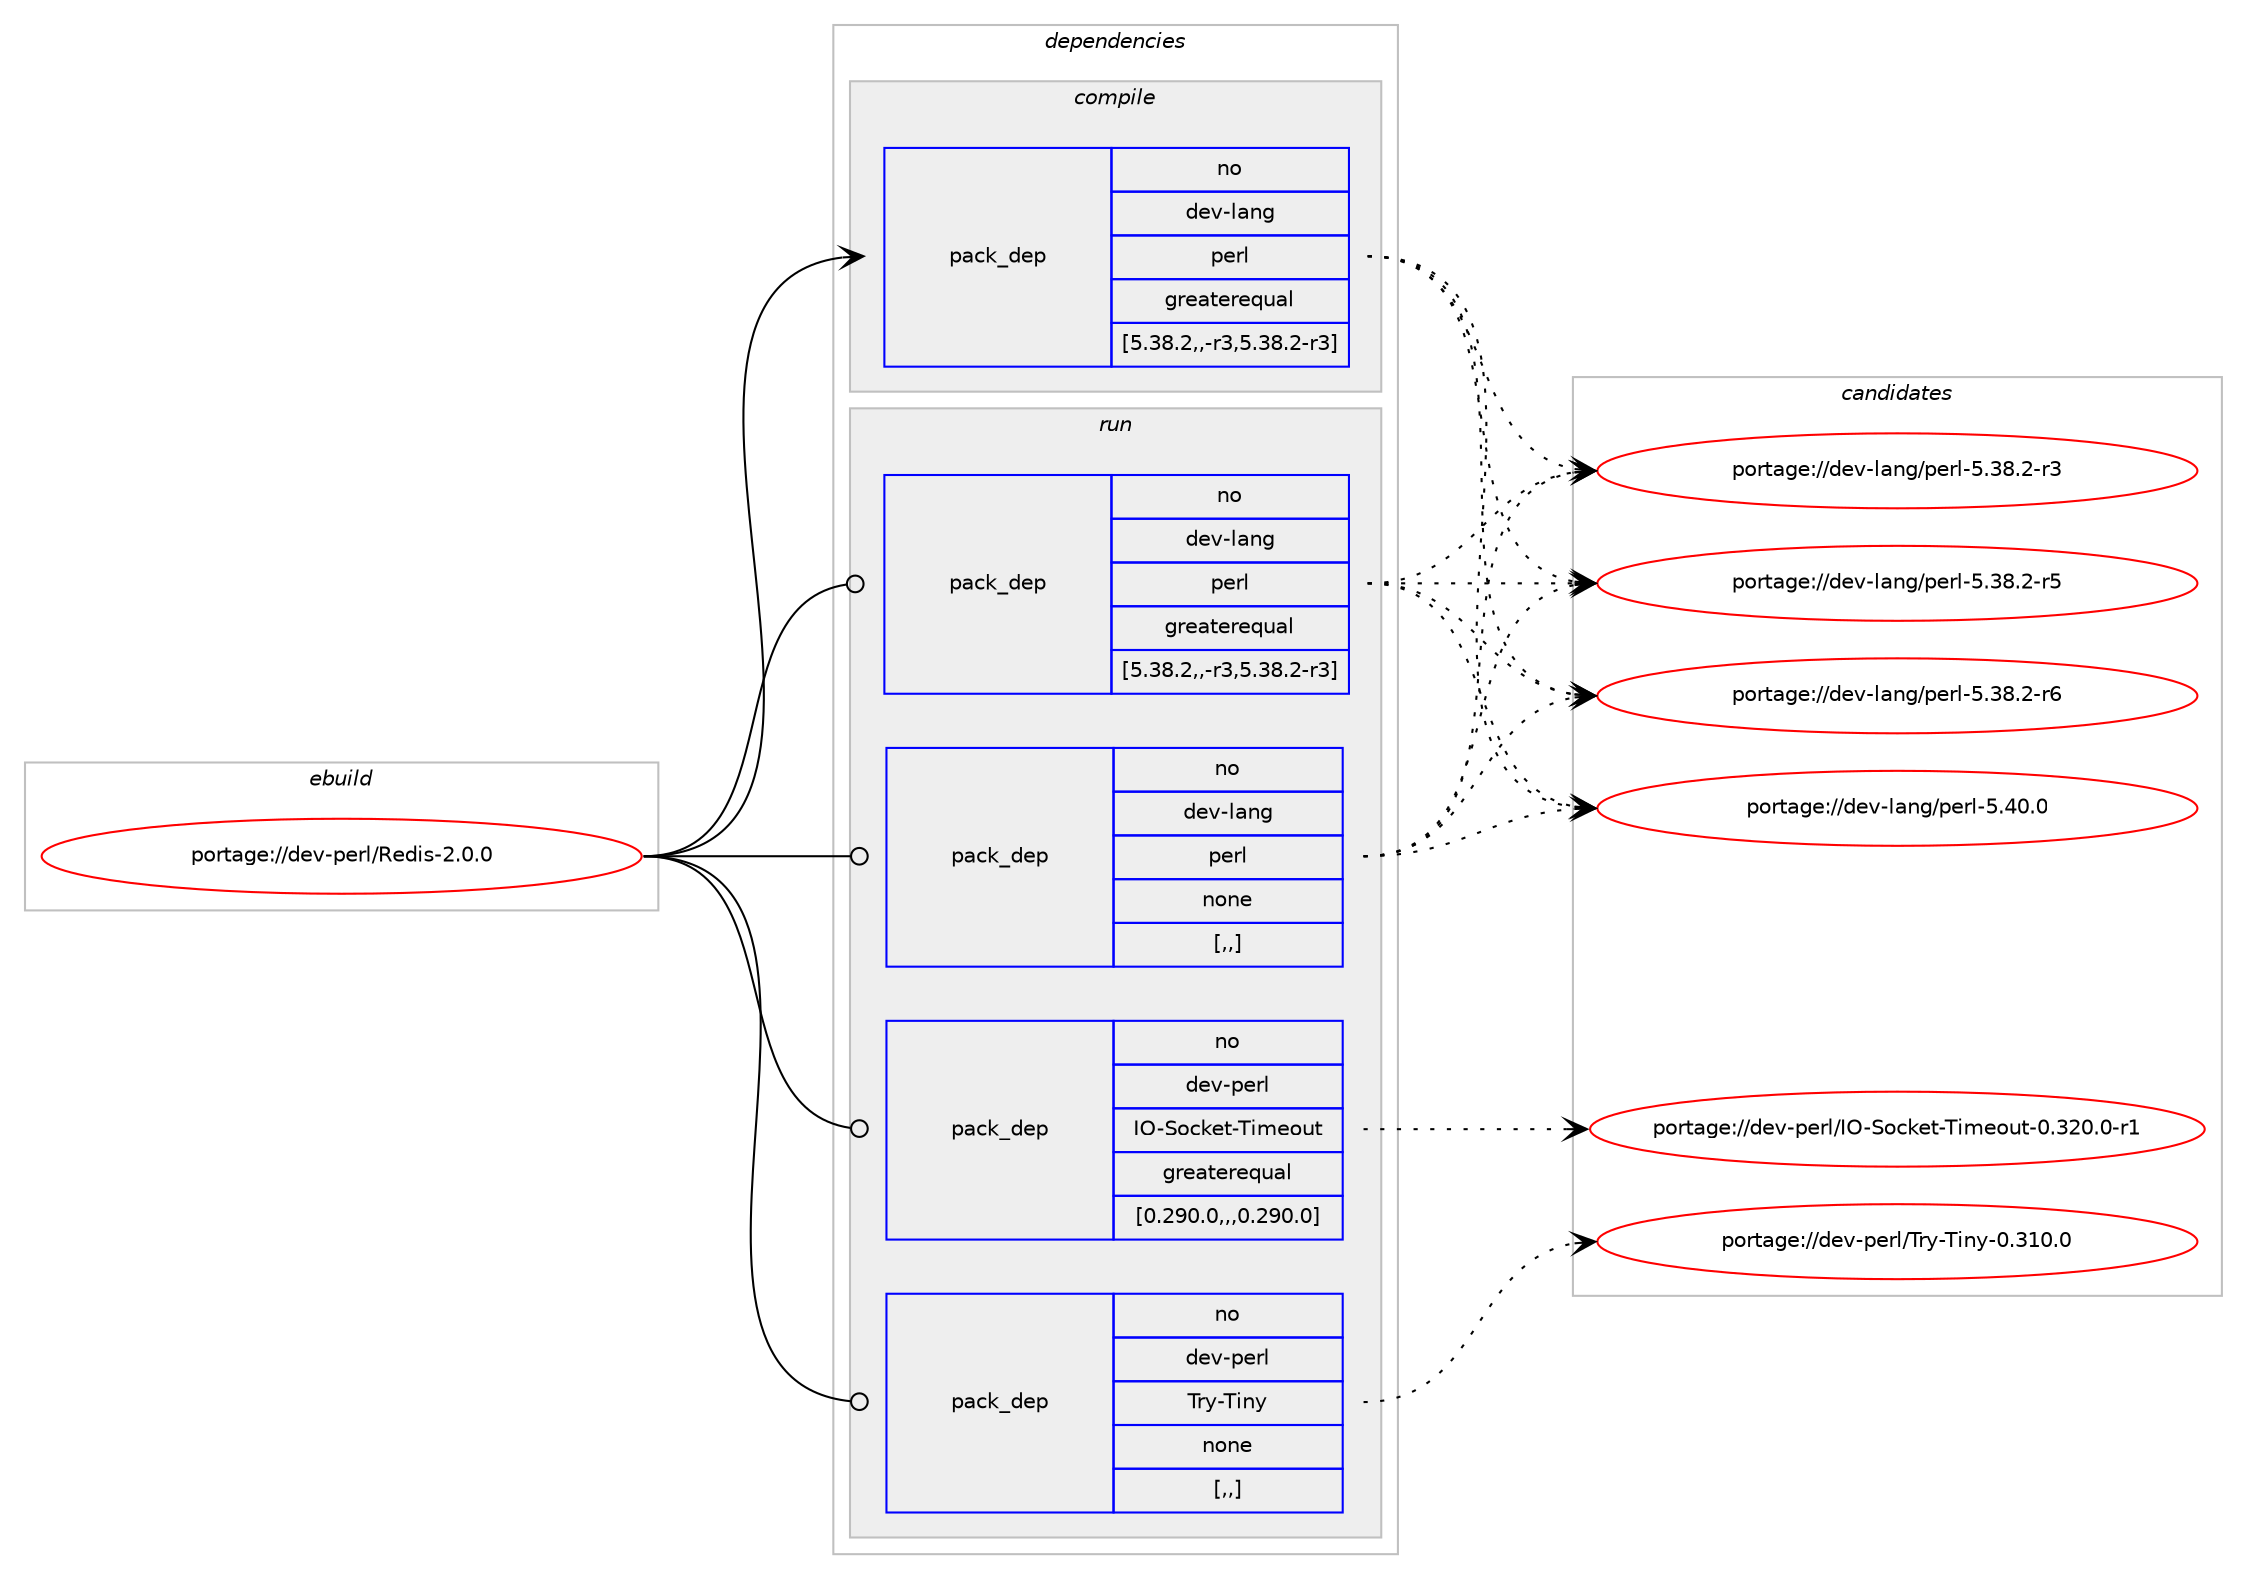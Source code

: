 digraph prolog {

# *************
# Graph options
# *************

newrank=true;
concentrate=true;
compound=true;
graph [rankdir=LR,fontname=Helvetica,fontsize=10,ranksep=1.5];#, ranksep=2.5, nodesep=0.2];
edge  [arrowhead=vee];
node  [fontname=Helvetica,fontsize=10];

# **********
# The ebuild
# **********

subgraph cluster_leftcol {
color=gray;
rank=same;
label=<<i>ebuild</i>>;
id [label="portage://dev-perl/Redis-2.0.0", color=red, width=4, href="../dev-perl/Redis-2.0.0.svg"];
}

# ****************
# The dependencies
# ****************

subgraph cluster_midcol {
color=gray;
label=<<i>dependencies</i>>;
subgraph cluster_compile {
fillcolor="#eeeeee";
style=filled;
label=<<i>compile</i>>;
subgraph pack102412 {
dependency132743 [label=<<TABLE BORDER="0" CELLBORDER="1" CELLSPACING="0" CELLPADDING="4" WIDTH="220"><TR><TD ROWSPAN="6" CELLPADDING="30">pack_dep</TD></TR><TR><TD WIDTH="110">no</TD></TR><TR><TD>dev-lang</TD></TR><TR><TD>perl</TD></TR><TR><TD>greaterequal</TD></TR><TR><TD>[5.38.2,,-r3,5.38.2-r3]</TD></TR></TABLE>>, shape=none, color=blue];
}
id:e -> dependency132743:w [weight=20,style="solid",arrowhead="vee"];
}
subgraph cluster_compileandrun {
fillcolor="#eeeeee";
style=filled;
label=<<i>compile and run</i>>;
}
subgraph cluster_run {
fillcolor="#eeeeee";
style=filled;
label=<<i>run</i>>;
subgraph pack102413 {
dependency132744 [label=<<TABLE BORDER="0" CELLBORDER="1" CELLSPACING="0" CELLPADDING="4" WIDTH="220"><TR><TD ROWSPAN="6" CELLPADDING="30">pack_dep</TD></TR><TR><TD WIDTH="110">no</TD></TR><TR><TD>dev-lang</TD></TR><TR><TD>perl</TD></TR><TR><TD>greaterequal</TD></TR><TR><TD>[5.38.2,,-r3,5.38.2-r3]</TD></TR></TABLE>>, shape=none, color=blue];
}
id:e -> dependency132744:w [weight=20,style="solid",arrowhead="odot"];
subgraph pack102414 {
dependency132745 [label=<<TABLE BORDER="0" CELLBORDER="1" CELLSPACING="0" CELLPADDING="4" WIDTH="220"><TR><TD ROWSPAN="6" CELLPADDING="30">pack_dep</TD></TR><TR><TD WIDTH="110">no</TD></TR><TR><TD>dev-lang</TD></TR><TR><TD>perl</TD></TR><TR><TD>none</TD></TR><TR><TD>[,,]</TD></TR></TABLE>>, shape=none, color=blue];
}
id:e -> dependency132745:w [weight=20,style="solid",arrowhead="odot"];
subgraph pack102415 {
dependency132746 [label=<<TABLE BORDER="0" CELLBORDER="1" CELLSPACING="0" CELLPADDING="4" WIDTH="220"><TR><TD ROWSPAN="6" CELLPADDING="30">pack_dep</TD></TR><TR><TD WIDTH="110">no</TD></TR><TR><TD>dev-perl</TD></TR><TR><TD>IO-Socket-Timeout</TD></TR><TR><TD>greaterequal</TD></TR><TR><TD>[0.290.0,,,0.290.0]</TD></TR></TABLE>>, shape=none, color=blue];
}
id:e -> dependency132746:w [weight=20,style="solid",arrowhead="odot"];
subgraph pack102416 {
dependency132747 [label=<<TABLE BORDER="0" CELLBORDER="1" CELLSPACING="0" CELLPADDING="4" WIDTH="220"><TR><TD ROWSPAN="6" CELLPADDING="30">pack_dep</TD></TR><TR><TD WIDTH="110">no</TD></TR><TR><TD>dev-perl</TD></TR><TR><TD>Try-Tiny</TD></TR><TR><TD>none</TD></TR><TR><TD>[,,]</TD></TR></TABLE>>, shape=none, color=blue];
}
id:e -> dependency132747:w [weight=20,style="solid",arrowhead="odot"];
}
}

# **************
# The candidates
# **************

subgraph cluster_choices {
rank=same;
color=gray;
label=<<i>candidates</i>>;

subgraph choice102412 {
color=black;
nodesep=1;
choice100101118451089711010347112101114108455346515646504511451 [label="portage://dev-lang/perl-5.38.2-r3", color=red, width=4,href="../dev-lang/perl-5.38.2-r3.svg"];
choice100101118451089711010347112101114108455346515646504511453 [label="portage://dev-lang/perl-5.38.2-r5", color=red, width=4,href="../dev-lang/perl-5.38.2-r5.svg"];
choice100101118451089711010347112101114108455346515646504511454 [label="portage://dev-lang/perl-5.38.2-r6", color=red, width=4,href="../dev-lang/perl-5.38.2-r6.svg"];
choice10010111845108971101034711210111410845534652484648 [label="portage://dev-lang/perl-5.40.0", color=red, width=4,href="../dev-lang/perl-5.40.0.svg"];
dependency132743:e -> choice100101118451089711010347112101114108455346515646504511451:w [style=dotted,weight="100"];
dependency132743:e -> choice100101118451089711010347112101114108455346515646504511453:w [style=dotted,weight="100"];
dependency132743:e -> choice100101118451089711010347112101114108455346515646504511454:w [style=dotted,weight="100"];
dependency132743:e -> choice10010111845108971101034711210111410845534652484648:w [style=dotted,weight="100"];
}
subgraph choice102413 {
color=black;
nodesep=1;
choice100101118451089711010347112101114108455346515646504511451 [label="portage://dev-lang/perl-5.38.2-r3", color=red, width=4,href="../dev-lang/perl-5.38.2-r3.svg"];
choice100101118451089711010347112101114108455346515646504511453 [label="portage://dev-lang/perl-5.38.2-r5", color=red, width=4,href="../dev-lang/perl-5.38.2-r5.svg"];
choice100101118451089711010347112101114108455346515646504511454 [label="portage://dev-lang/perl-5.38.2-r6", color=red, width=4,href="../dev-lang/perl-5.38.2-r6.svg"];
choice10010111845108971101034711210111410845534652484648 [label="portage://dev-lang/perl-5.40.0", color=red, width=4,href="../dev-lang/perl-5.40.0.svg"];
dependency132744:e -> choice100101118451089711010347112101114108455346515646504511451:w [style=dotted,weight="100"];
dependency132744:e -> choice100101118451089711010347112101114108455346515646504511453:w [style=dotted,weight="100"];
dependency132744:e -> choice100101118451089711010347112101114108455346515646504511454:w [style=dotted,weight="100"];
dependency132744:e -> choice10010111845108971101034711210111410845534652484648:w [style=dotted,weight="100"];
}
subgraph choice102414 {
color=black;
nodesep=1;
choice100101118451089711010347112101114108455346515646504511451 [label="portage://dev-lang/perl-5.38.2-r3", color=red, width=4,href="../dev-lang/perl-5.38.2-r3.svg"];
choice100101118451089711010347112101114108455346515646504511453 [label="portage://dev-lang/perl-5.38.2-r5", color=red, width=4,href="../dev-lang/perl-5.38.2-r5.svg"];
choice100101118451089711010347112101114108455346515646504511454 [label="portage://dev-lang/perl-5.38.2-r6", color=red, width=4,href="../dev-lang/perl-5.38.2-r6.svg"];
choice10010111845108971101034711210111410845534652484648 [label="portage://dev-lang/perl-5.40.0", color=red, width=4,href="../dev-lang/perl-5.40.0.svg"];
dependency132745:e -> choice100101118451089711010347112101114108455346515646504511451:w [style=dotted,weight="100"];
dependency132745:e -> choice100101118451089711010347112101114108455346515646504511453:w [style=dotted,weight="100"];
dependency132745:e -> choice100101118451089711010347112101114108455346515646504511454:w [style=dotted,weight="100"];
dependency132745:e -> choice10010111845108971101034711210111410845534652484648:w [style=dotted,weight="100"];
}
subgraph choice102415 {
color=black;
nodesep=1;
choice10010111845112101114108477379458311199107101116458410510910111111711645484651504846484511449 [label="portage://dev-perl/IO-Socket-Timeout-0.320.0-r1", color=red, width=4,href="../dev-perl/IO-Socket-Timeout-0.320.0-r1.svg"];
dependency132746:e -> choice10010111845112101114108477379458311199107101116458410510910111111711645484651504846484511449:w [style=dotted,weight="100"];
}
subgraph choice102416 {
color=black;
nodesep=1;
choice10010111845112101114108478411412145841051101214548465149484648 [label="portage://dev-perl/Try-Tiny-0.310.0", color=red, width=4,href="../dev-perl/Try-Tiny-0.310.0.svg"];
dependency132747:e -> choice10010111845112101114108478411412145841051101214548465149484648:w [style=dotted,weight="100"];
}
}

}
